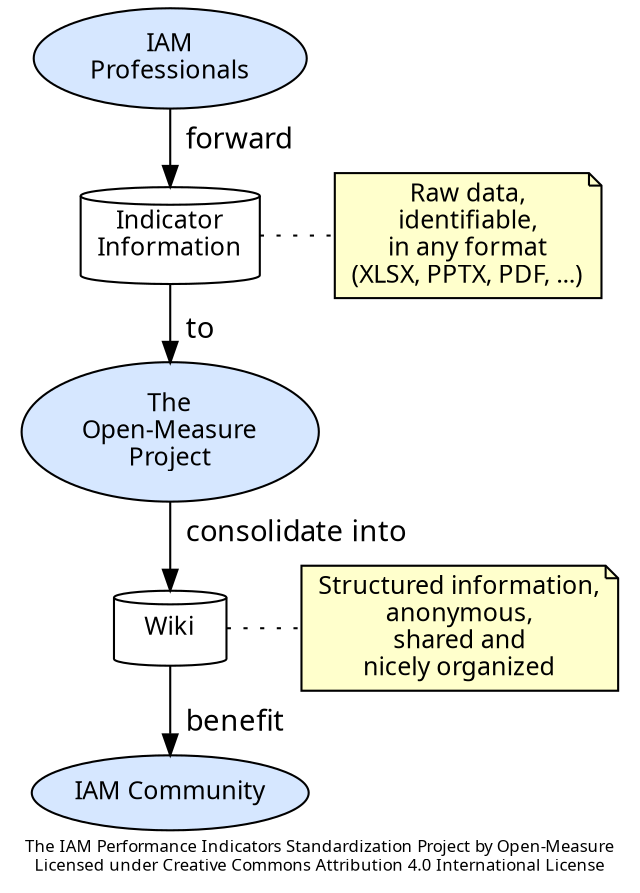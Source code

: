 digraph G {
	rankdir="TB";
	ranksep="0";
	splines="curve";
	newrank=true;
	packmode="clust";
	compound=true;
	fontname="Calibri";
	label="The IAM Performance Indicators Standardization Project by Open-Measure\nLicensed under Creative Commons Attribution 4.0 International License";
	fontsize=8;
	node[shape="ellipse", fontsize=12, fillcolor="#d6e7ff", style="filled", fontname="Calibri"];
	edge[fontname="Calibri", minlen="1"];

	n_iam_pro [label="IAM\nProfessionals"];
	n_iam_pro -> n_raw_data [weight=10, label="  forward  "];

	n_raw_data [label="Indicator\nInformation", shape="cylinder", fillcolor="#ffffff"];
	n_raw_data -> n_open_measure [weight=10, label="  to  "];

	n_raw_note [label="Raw data,\nidentifiable,\nin any format\n(XLSX, PPTX, PDF, ...)", shape="note", fillcolor="#ffffcc"];

	n_open_measure [label="The\nOpen-Measure\nProject"];
	n_open_measure -> n_wiki [weight=10, label="  consolidate into  "];

	n_wiki [label="Wiki", shape="cylinder", fillcolor="#ffffff"];
	n_wiki -> n_community [weight=10, label="  benefit  "];

	n_wiki_note [label="Structured information,\nanonymous,\nshared and\nnicely organized", shape="note", fillcolor="#ffffcc"];

	n_community [label="IAM Community"];


	# DOTTED LINES
	n_raw_data -> n_raw_note [weight=10, label="" style="dotted" dir="none"];
	n_wiki -> n_wiki_note [weight=10, label="" style="dotted" dir="none"];

	# INVISIBLE LINES
	# n_validated -> n_verified [weight=10, label="" style="invis" dir="none"];

  # RANKS
	{rank=same; n_raw_data; n_raw_note;}
	{rank=same; n_wiki; n_wiki_note;}

}
